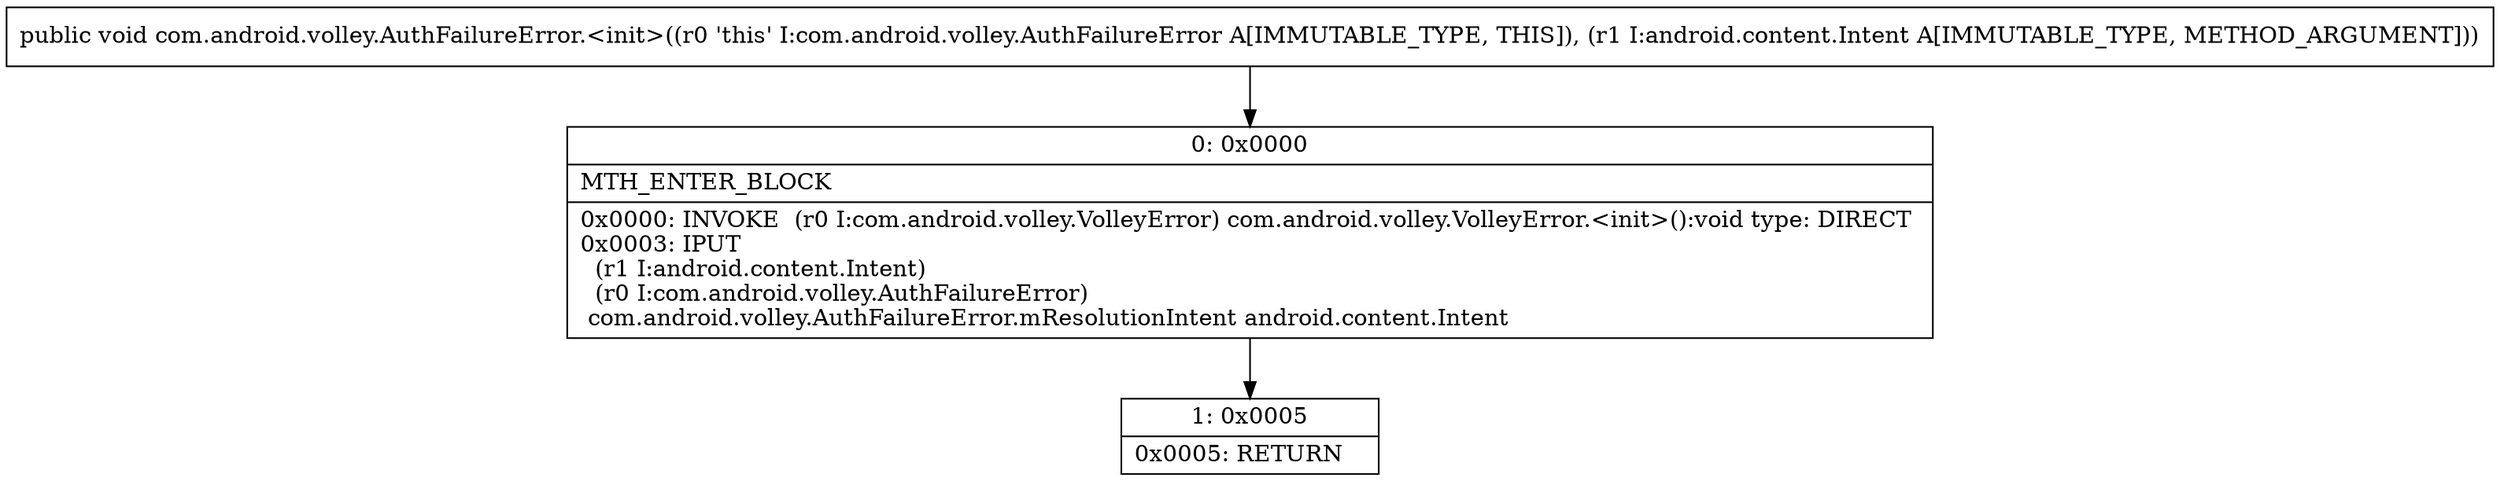digraph "CFG forcom.android.volley.AuthFailureError.\<init\>(Landroid\/content\/Intent;)V" {
Node_0 [shape=record,label="{0\:\ 0x0000|MTH_ENTER_BLOCK\l|0x0000: INVOKE  (r0 I:com.android.volley.VolleyError) com.android.volley.VolleyError.\<init\>():void type: DIRECT \l0x0003: IPUT  \l  (r1 I:android.content.Intent)\l  (r0 I:com.android.volley.AuthFailureError)\l com.android.volley.AuthFailureError.mResolutionIntent android.content.Intent \l}"];
Node_1 [shape=record,label="{1\:\ 0x0005|0x0005: RETURN   \l}"];
MethodNode[shape=record,label="{public void com.android.volley.AuthFailureError.\<init\>((r0 'this' I:com.android.volley.AuthFailureError A[IMMUTABLE_TYPE, THIS]), (r1 I:android.content.Intent A[IMMUTABLE_TYPE, METHOD_ARGUMENT])) }"];
MethodNode -> Node_0;
Node_0 -> Node_1;
}

